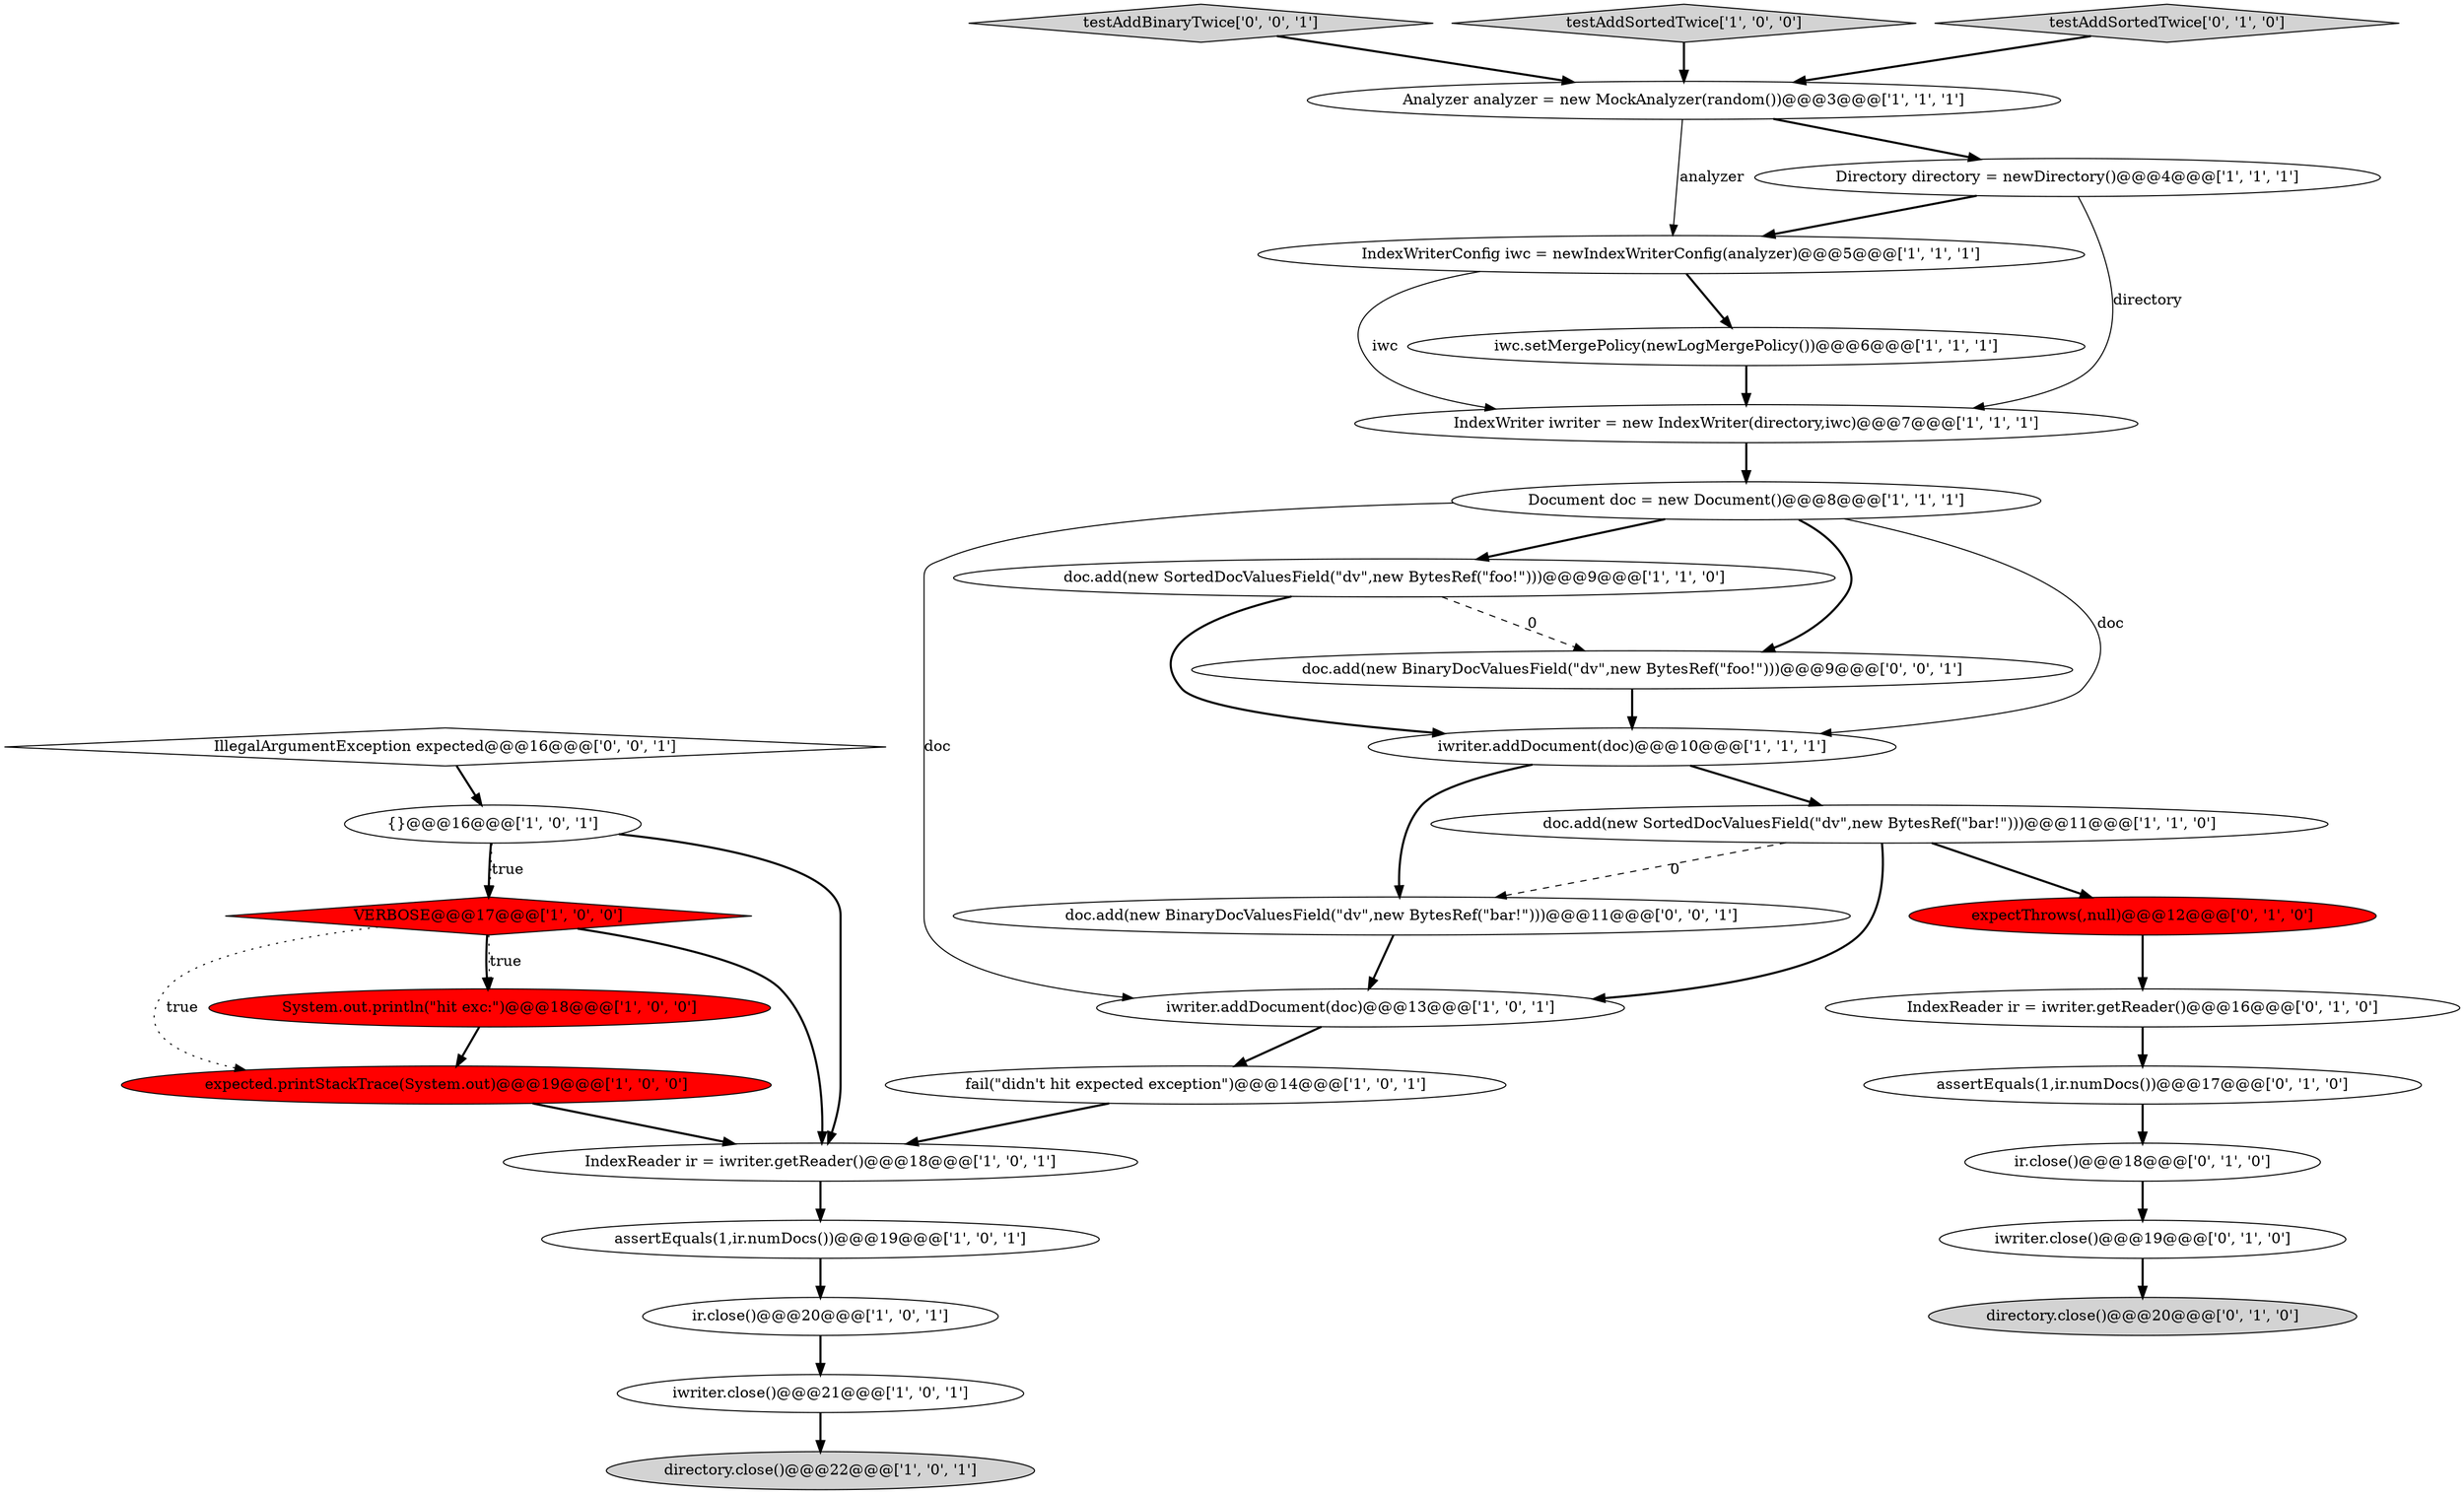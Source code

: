 digraph {
22 [style = filled, label = "IndexReader ir = iwriter.getReader()@@@16@@@['0', '1', '0']", fillcolor = white, shape = ellipse image = "AAA0AAABBB2BBB"];
29 [style = filled, label = "doc.add(new BinaryDocValuesField(\"dv\",new BytesRef(\"foo!\")))@@@9@@@['0', '0', '1']", fillcolor = white, shape = ellipse image = "AAA0AAABBB3BBB"];
8 [style = filled, label = "{}@@@16@@@['1', '0', '1']", fillcolor = white, shape = ellipse image = "AAA0AAABBB1BBB"];
27 [style = filled, label = "expectThrows(,null)@@@12@@@['0', '1', '0']", fillcolor = red, shape = ellipse image = "AAA1AAABBB2BBB"];
11 [style = filled, label = "assertEquals(1,ir.numDocs())@@@19@@@['1', '0', '1']", fillcolor = white, shape = ellipse image = "AAA0AAABBB1BBB"];
9 [style = filled, label = "VERBOSE@@@17@@@['1', '0', '0']", fillcolor = red, shape = diamond image = "AAA1AAABBB1BBB"];
25 [style = filled, label = "ir.close()@@@18@@@['0', '1', '0']", fillcolor = white, shape = ellipse image = "AAA0AAABBB2BBB"];
31 [style = filled, label = "doc.add(new BinaryDocValuesField(\"dv\",new BytesRef(\"bar!\")))@@@11@@@['0', '0', '1']", fillcolor = white, shape = ellipse image = "AAA0AAABBB3BBB"];
6 [style = filled, label = "IndexWriterConfig iwc = newIndexWriterConfig(analyzer)@@@5@@@['1', '1', '1']", fillcolor = white, shape = ellipse image = "AAA0AAABBB1BBB"];
20 [style = filled, label = "System.out.println(\"hit exc:\")@@@18@@@['1', '0', '0']", fillcolor = red, shape = ellipse image = "AAA1AAABBB1BBB"];
3 [style = filled, label = "Analyzer analyzer = new MockAnalyzer(random())@@@3@@@['1', '1', '1']", fillcolor = white, shape = ellipse image = "AAA0AAABBB1BBB"];
2 [style = filled, label = "iwriter.close()@@@21@@@['1', '0', '1']", fillcolor = white, shape = ellipse image = "AAA0AAABBB1BBB"];
26 [style = filled, label = "assertEquals(1,ir.numDocs())@@@17@@@['0', '1', '0']", fillcolor = white, shape = ellipse image = "AAA0AAABBB2BBB"];
30 [style = filled, label = "testAddBinaryTwice['0', '0', '1']", fillcolor = lightgray, shape = diamond image = "AAA0AAABBB3BBB"];
18 [style = filled, label = "doc.add(new SortedDocValuesField(\"dv\",new BytesRef(\"bar!\")))@@@11@@@['1', '1', '0']", fillcolor = white, shape = ellipse image = "AAA0AAABBB1BBB"];
5 [style = filled, label = "doc.add(new SortedDocValuesField(\"dv\",new BytesRef(\"foo!\")))@@@9@@@['1', '1', '0']", fillcolor = white, shape = ellipse image = "AAA0AAABBB1BBB"];
13 [style = filled, label = "directory.close()@@@22@@@['1', '0', '1']", fillcolor = lightgray, shape = ellipse image = "AAA0AAABBB1BBB"];
19 [style = filled, label = "fail(\"didn't hit expected exception\")@@@14@@@['1', '0', '1']", fillcolor = white, shape = ellipse image = "AAA0AAABBB1BBB"];
12 [style = filled, label = "testAddSortedTwice['1', '0', '0']", fillcolor = lightgray, shape = diamond image = "AAA0AAABBB1BBB"];
7 [style = filled, label = "iwc.setMergePolicy(newLogMergePolicy())@@@6@@@['1', '1', '1']", fillcolor = white, shape = ellipse image = "AAA0AAABBB1BBB"];
1 [style = filled, label = "IndexReader ir = iwriter.getReader()@@@18@@@['1', '0', '1']", fillcolor = white, shape = ellipse image = "AAA0AAABBB1BBB"];
16 [style = filled, label = "IndexWriter iwriter = new IndexWriter(directory,iwc)@@@7@@@['1', '1', '1']", fillcolor = white, shape = ellipse image = "AAA0AAABBB1BBB"];
0 [style = filled, label = "Document doc = new Document()@@@8@@@['1', '1', '1']", fillcolor = white, shape = ellipse image = "AAA0AAABBB1BBB"];
28 [style = filled, label = "IllegalArgumentException expected@@@16@@@['0', '0', '1']", fillcolor = white, shape = diamond image = "AAA0AAABBB3BBB"];
23 [style = filled, label = "testAddSortedTwice['0', '1', '0']", fillcolor = lightgray, shape = diamond image = "AAA0AAABBB2BBB"];
4 [style = filled, label = "Directory directory = newDirectory()@@@4@@@['1', '1', '1']", fillcolor = white, shape = ellipse image = "AAA0AAABBB1BBB"];
10 [style = filled, label = "expected.printStackTrace(System.out)@@@19@@@['1', '0', '0']", fillcolor = red, shape = ellipse image = "AAA1AAABBB1BBB"];
14 [style = filled, label = "iwriter.addDocument(doc)@@@10@@@['1', '1', '1']", fillcolor = white, shape = ellipse image = "AAA0AAABBB1BBB"];
21 [style = filled, label = "iwriter.close()@@@19@@@['0', '1', '0']", fillcolor = white, shape = ellipse image = "AAA0AAABBB2BBB"];
24 [style = filled, label = "directory.close()@@@20@@@['0', '1', '0']", fillcolor = lightgray, shape = ellipse image = "AAA0AAABBB2BBB"];
15 [style = filled, label = "iwriter.addDocument(doc)@@@13@@@['1', '0', '1']", fillcolor = white, shape = ellipse image = "AAA0AAABBB1BBB"];
17 [style = filled, label = "ir.close()@@@20@@@['1', '0', '1']", fillcolor = white, shape = ellipse image = "AAA0AAABBB1BBB"];
22->26 [style = bold, label=""];
16->0 [style = bold, label=""];
6->16 [style = solid, label="iwc"];
4->6 [style = bold, label=""];
26->25 [style = bold, label=""];
3->6 [style = solid, label="analyzer"];
18->15 [style = bold, label=""];
9->20 [style = bold, label=""];
23->3 [style = bold, label=""];
21->24 [style = bold, label=""];
0->29 [style = bold, label=""];
5->29 [style = dashed, label="0"];
5->14 [style = bold, label=""];
15->19 [style = bold, label=""];
27->22 [style = bold, label=""];
3->4 [style = bold, label=""];
31->15 [style = bold, label=""];
1->11 [style = bold, label=""];
0->14 [style = solid, label="doc"];
2->13 [style = bold, label=""];
20->10 [style = bold, label=""];
8->1 [style = bold, label=""];
19->1 [style = bold, label=""];
17->2 [style = bold, label=""];
18->27 [style = bold, label=""];
30->3 [style = bold, label=""];
28->8 [style = bold, label=""];
7->16 [style = bold, label=""];
14->31 [style = bold, label=""];
29->14 [style = bold, label=""];
8->9 [style = bold, label=""];
9->20 [style = dotted, label="true"];
11->17 [style = bold, label=""];
14->18 [style = bold, label=""];
12->3 [style = bold, label=""];
8->9 [style = dotted, label="true"];
4->16 [style = solid, label="directory"];
6->7 [style = bold, label=""];
9->1 [style = bold, label=""];
10->1 [style = bold, label=""];
0->15 [style = solid, label="doc"];
9->10 [style = dotted, label="true"];
18->31 [style = dashed, label="0"];
25->21 [style = bold, label=""];
0->5 [style = bold, label=""];
}
